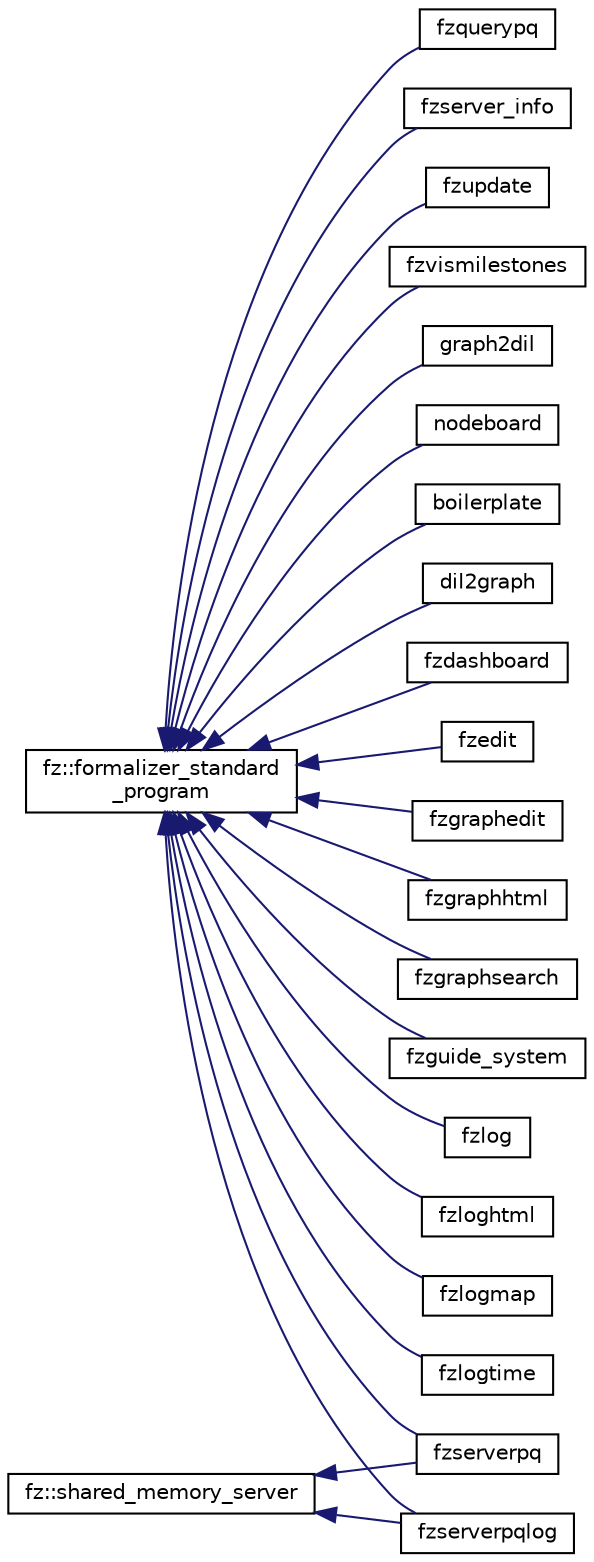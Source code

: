 digraph "Graphical Class Hierarchy"
{
 // LATEX_PDF_SIZE
  edge [fontname="Helvetica",fontsize="10",labelfontname="Helvetica",labelfontsize="10"];
  node [fontname="Helvetica",fontsize="10",shape=record];
  rankdir="LR";
  Node0 [label="fz::formalizer_standard\l_program",height=0.2,width=0.4,color="black", fillcolor="white", style="filled",URL="$classfz_1_1formalizer__standard__program.html",tooltip="This class provides a framework for standardized Formalizer programs."];
  Node0 -> Node1 [dir="back",color="midnightblue",fontsize="10",style="solid",fontname="Helvetica"];
  Node1 [label="boilerplate",height=0.2,width=0.4,color="black", fillcolor="white", style="filled",URL="$structboilerplate.html",tooltip=" "];
  Node0 -> Node2 [dir="back",color="midnightblue",fontsize="10",style="solid",fontname="Helvetica"];
  Node2 [label="dil2graph",height=0.2,width=0.4,color="black", fillcolor="white", style="filled",URL="$classdil2graph.html",tooltip=" "];
  Node0 -> Node3 [dir="back",color="midnightblue",fontsize="10",style="solid",fontname="Helvetica"];
  Node3 [label="fzdashboard",height=0.2,width=0.4,color="black", fillcolor="white", style="filled",URL="$structfzdashboard.html",tooltip=" "];
  Node0 -> Node4 [dir="back",color="midnightblue",fontsize="10",style="solid",fontname="Helvetica"];
  Node4 [label="fzedit",height=0.2,width=0.4,color="black", fillcolor="white", style="filled",URL="$structfzedit.html",tooltip=" "];
  Node0 -> Node5 [dir="back",color="midnightblue",fontsize="10",style="solid",fontname="Helvetica"];
  Node5 [label="fzgraphedit",height=0.2,width=0.4,color="black", fillcolor="white", style="filled",URL="$classfzgraphedit.html",tooltip=" "];
  Node0 -> Node6 [dir="back",color="midnightblue",fontsize="10",style="solid",fontname="Helvetica"];
  Node6 [label="fzgraphhtml",height=0.2,width=0.4,color="black", fillcolor="white", style="filled",URL="$structfzgraphhtml.html",tooltip=" "];
  Node0 -> Node7 [dir="back",color="midnightblue",fontsize="10",style="solid",fontname="Helvetica"];
  Node7 [label="fzgraphsearch",height=0.2,width=0.4,color="black", fillcolor="white", style="filled",URL="$structfzgraphsearch.html",tooltip=" "];
  Node0 -> Node8 [dir="back",color="midnightblue",fontsize="10",style="solid",fontname="Helvetica"];
  Node8 [label="fzguide_system",height=0.2,width=0.4,color="black", fillcolor="white", style="filled",URL="$structfzguide__system.html",tooltip=" "];
  Node0 -> Node9 [dir="back",color="midnightblue",fontsize="10",style="solid",fontname="Helvetica"];
  Node9 [label="fzlog",height=0.2,width=0.4,color="black", fillcolor="white", style="filled",URL="$structfzlog.html",tooltip=" "];
  Node0 -> Node10 [dir="back",color="midnightblue",fontsize="10",style="solid",fontname="Helvetica"];
  Node10 [label="fzloghtml",height=0.2,width=0.4,color="black", fillcolor="white", style="filled",URL="$structfzloghtml.html",tooltip=" "];
  Node0 -> Node11 [dir="back",color="midnightblue",fontsize="10",style="solid",fontname="Helvetica"];
  Node11 [label="fzlogmap",height=0.2,width=0.4,color="black", fillcolor="white", style="filled",URL="$structfzlogmap.html",tooltip=" "];
  Node0 -> Node12 [dir="back",color="midnightblue",fontsize="10",style="solid",fontname="Helvetica"];
  Node12 [label="fzlogtime",height=0.2,width=0.4,color="black", fillcolor="white", style="filled",URL="$structfzlogtime.html",tooltip=" "];
  Node0 -> Node13 [dir="back",color="midnightblue",fontsize="10",style="solid",fontname="Helvetica"];
  Node13 [label="fzquerypq",height=0.2,width=0.4,color="black", fillcolor="white", style="filled",URL="$structfzquerypq.html",tooltip=" "];
  Node0 -> Node14 [dir="back",color="midnightblue",fontsize="10",style="solid",fontname="Helvetica"];
  Node14 [label="fzserver_info",height=0.2,width=0.4,color="black", fillcolor="white", style="filled",URL="$structfzserver__info.html",tooltip=" "];
  Node0 -> Node15 [dir="back",color="midnightblue",fontsize="10",style="solid",fontname="Helvetica"];
  Node15 [label="fzserverpq",height=0.2,width=0.4,color="black", fillcolor="white", style="filled",URL="$structfzserverpq.html",tooltip=" "];
  Node0 -> Node16 [dir="back",color="midnightblue",fontsize="10",style="solid",fontname="Helvetica"];
  Node16 [label="fzserverpqlog",height=0.2,width=0.4,color="black", fillcolor="white", style="filled",URL="$structfzserverpqlog.html",tooltip=" "];
  Node0 -> Node17 [dir="back",color="midnightblue",fontsize="10",style="solid",fontname="Helvetica"];
  Node17 [label="fzupdate",height=0.2,width=0.4,color="black", fillcolor="white", style="filled",URL="$structfzupdate.html",tooltip=" "];
  Node0 -> Node18 [dir="back",color="midnightblue",fontsize="10",style="solid",fontname="Helvetica"];
  Node18 [label="fzvismilestones",height=0.2,width=0.4,color="black", fillcolor="white", style="filled",URL="$structfzvismilestones.html",tooltip=" "];
  Node0 -> Node19 [dir="back",color="midnightblue",fontsize="10",style="solid",fontname="Helvetica"];
  Node19 [label="graph2dil",height=0.2,width=0.4,color="black", fillcolor="white", style="filled",URL="$structgraph2dil.html",tooltip=" "];
  Node0 -> Node20 [dir="back",color="midnightblue",fontsize="10",style="solid",fontname="Helvetica"];
  Node20 [label="nodeboard",height=0.2,width=0.4,color="black", fillcolor="white", style="filled",URL="$structnodeboard.html",tooltip=" "];
  Node201 [label="fz::shared_memory_server",height=0.2,width=0.4,color="black", fillcolor="white", style="filled",URL="$structfz_1_1shared__memory__server.html",tooltip=" "];
  Node201 -> Node15 [dir="back",color="midnightblue",fontsize="10",style="solid",fontname="Helvetica"];
  Node201 -> Node16 [dir="back",color="midnightblue",fontsize="10",style="solid",fontname="Helvetica"];
}
